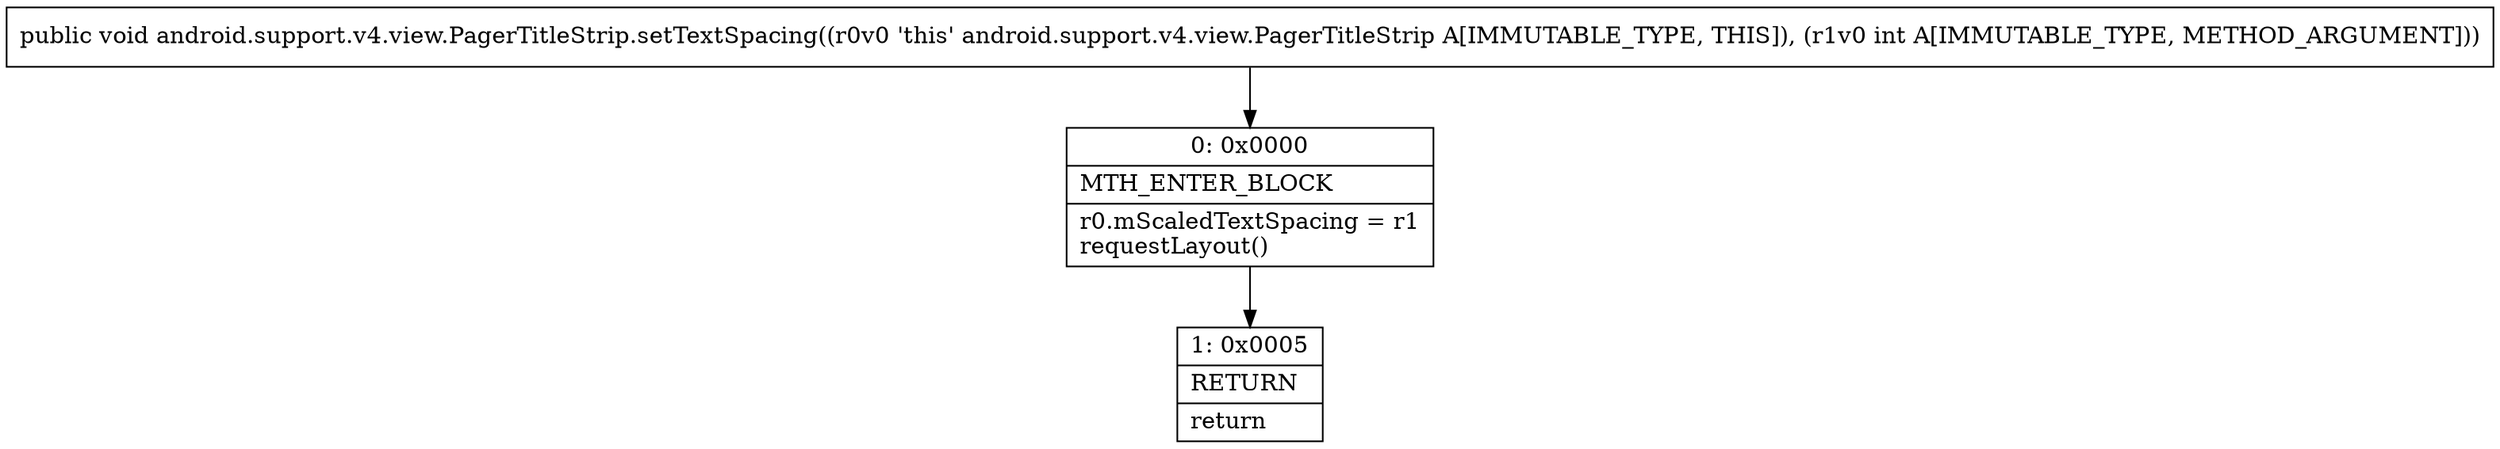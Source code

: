 digraph "CFG forandroid.support.v4.view.PagerTitleStrip.setTextSpacing(I)V" {
Node_0 [shape=record,label="{0\:\ 0x0000|MTH_ENTER_BLOCK\l|r0.mScaledTextSpacing = r1\lrequestLayout()\l}"];
Node_1 [shape=record,label="{1\:\ 0x0005|RETURN\l|return\l}"];
MethodNode[shape=record,label="{public void android.support.v4.view.PagerTitleStrip.setTextSpacing((r0v0 'this' android.support.v4.view.PagerTitleStrip A[IMMUTABLE_TYPE, THIS]), (r1v0 int A[IMMUTABLE_TYPE, METHOD_ARGUMENT])) }"];
MethodNode -> Node_0;
Node_0 -> Node_1;
}

